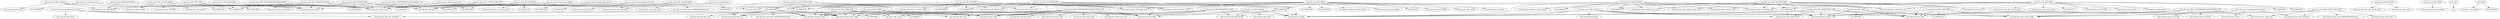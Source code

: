 digraph code {
  "0x00003ba0" [label="sym.ndr_print_PAC_BUFFER"];
  "0x00003ba0" -> "0x000034e0";
  "0x000034e0" [label="sym.imp.ndr_print_struct"];
  "0x00003ba0" -> "0x00003230";
  "0x00003230" [label="fcn.00003230"];
  "0x00003ba0" -> "0x00003450";
  "0x00003450" [label="sym.imp.ndr_print_uint32"];
  "0x00003ba0" -> "0x000030e0";
  "0x000030e0" [label="sym.imp.ndr_print_ptr"];
  "0x00003ba0" -> "0x00002f30";
  "0x00002f30" [label="sym.imp.ndr_print_set_switch_value"];
  "0x00003ba0" -> "0x00003170";
  "0x00003170" [label="fcn.00003170"];
  "0x00003ba0" -> "0x00003470";
  "0x00003470" [label="fcn.00003470"];
  "0x000069b0" [label="sym.ndr_print_decode_pac_raw"];
  "0x000069b0" -> "0x000034e0";
  "0x000034e0" [label="sym.imp.ndr_print_struct"];
  "0x000069b0" -> "0x00003500";
  "0x00003500" [label="fcn.00003500"];
  "0x000045a0" [label="sym.ndr_print_PAC_CONSTRAINED_DELEGATION"];
  "0x000045a0" -> "0x000034e0";
  "0x000034e0" [label="sym.imp.ndr_print_struct"];
  "0x000045a0" -> "0x00003390";
  "0x00003390" [label="sym.imp.ndr_print_lsa_String"];
  "0x000045a0" -> "0x00003450";
  "0x00003450" [label="sym.imp.ndr_print_uint32"];
  "0x000045a0" -> "0x000030e0";
  "0x000030e0" [label="sym.imp.ndr_print_ptr"];
  "0x000045a0" -> "0x00000010";
  "0x00000010" [label="fcn.00000010"];
  "0x000047a0" [label="sym.ndr_pull_PAC_LOGON_INFO_CTR"];
  "0x000047a0" -> "0x00003d90";
  "0x00003d90" [label="fcn.00003d90"];
  "0x000047a0" -> "0x00003490";
  "0x00003490" [label="sym.imp.ndr_pull_align"];
  "0x000047a0" -> "0x00003200";
  "0x00003200" [label="sym.imp.ndr_pull_generic_ptr"];
  "0x000047a0" -> "0x000035b0";
  "0x000035b0" [label="sym.imp.talloc_named_const"];
  "0x000047a0" -> "0x000030f0";
  "0x000030f0" [label="sym.imp.ndr_pull_error"];
  "0x000047a0" -> "0x00002f90";
  "0x00002f90" [label="sym.imp.ndr_pull_trailer_align"];
  "0x00005980" [label="sym.ndr_push_PAC_DATA"];
  "0x00005980" -> "0x000032f0";
  "0x000032f0" [label="fcn.000032f0"];
  "0x00005980" -> "0x000035d0";
  "0x000035d0" [label="sym.imp.ndr_push_align"];
  "0x00005980" -> "0x00003510";
  "0x00003510" [label="sym.imp.ndr_push_uint32"];
  "0x00005980" -> "0x00003550";
  "0x00003550" [label="sym.imp.ndr_push_trailer_align"];
  "0x00006d60" [label="sym.ndr_print_PAC_Validate"];
  "0x00006d60" -> "0x000034e0";
  "0x000034e0" [label="sym.imp.ndr_print_struct"];
  "0x00006d60" -> "0x00003450";
  "0x00003450" [label="sym.imp.ndr_print_uint32"];
  "0x00006d60" -> "0x000034a0";
  "0x000034a0" [label="sym.imp.ndr_print_int32"];
  "0x00006d60" -> "0x00003540";
  "0x00003540" [label="sym.imp.ndr_print_DATA_BLOB"];
  "0x000038e0" [label="sym.ndr_pull_PAC_BUFFER"];
  "0x000038e0" -> "0x00003410";
  "0x00003410" [label="sym.imp.ndr_set_flags"];
  "0x000038e0" -> "0x000034f0";
  "0x000034f0" [label="sym.imp.ndr_pull_relative_ptr2"];
  "0x000038e0" -> "0x000035f0";
  "0x000035f0" [label="sym.imp.ndr_pull_subcontext_start"];
  "0x000038e0" -> "0x00003570";
  "0x00003570" [label="sym.imp.ndr_pull_set_switch_value"];
  "0x000038e0" -> "0x00003060";
  "0x00003060" [label="fcn.00003060"];
  "0x000038e0" -> "0x00003290";
  "0x00003290" [label="sym.imp.ndr_pull_subcontext_end"];
  "0x000038e0" -> "0x00003490";
  "0x00003490" [label="sym.imp.ndr_pull_align"];
  "0x000038e0" -> "0x00003160";
  "0x00003160" [label="fcn.00003160"];
  "0x000038e0" -> "0x00003310";
  "0x00003310" [label="sym.imp.ndr_pull_uint32"];
  "0x000038e0" -> "0x00003200";
  "0x00003200" [label="sym.imp.ndr_pull_generic_ptr"];
  "0x000038e0" -> "0x000035b0";
  "0x000035b0" [label="sym.imp.talloc_named_const"];
  "0x000038e0" -> "0x000034c0";
  "0x000034c0" [label="sym.imp.ndr_pull_relative_ptr1"];
  "0x000038e0" -> "0x000030f0";
  "0x000030f0" [label="sym.imp.ndr_pull_error"];
  "0x00006aa0" [label="sym.ndr_push_PAC_Validate"];
  "0x00006aa0" -> "0x000035d0";
  "0x000035d0" [label="sym.imp.ndr_push_align"];
  "0x00006aa0" -> "0x00003510";
  "0x00003510" [label="sym.imp.ndr_push_uint32"];
  "0x00006aa0" -> "0x00003070";
  "0x00003070" [label="sym.imp.ndr_push_int32"];
  "0x00006aa0" -> "0x00003410";
  "0x00003410" [label="sym.imp.ndr_set_flags"];
  "0x00006aa0" -> "0x00002f20";
  "0x00002f20" [label="sym.imp.ndr_push_DATA_BLOB"];
  "0x00007000" [label="sym.ndr_pull_netsamlogoncache_entry"];
  "0x00007000" -> "0x00003490";
  "0x00003490" [label="sym.imp.ndr_pull_align"];
  "0x00007000" -> "0x00003340";
  "0x00003340" [label="sym.imp.ndr_pull_time_t"];
  "0x00007000" -> "0x00003120";
  "0x00003120" [label="sym.imp.ndr_pull_netr_SamInfo3"];
  "0x00007000" -> "0x00002f90";
  "0x00002f90" [label="sym.imp.ndr_pull_trailer_align"];
  "0x00004b00" [label="sym.ndr_push_PAC_CONSTRAINED_DELEGATION_CTR"];
  "0x00004b00" -> "0x000035d0";
  "0x000035d0" [label="sym.imp.ndr_push_align"];
  "0x00004b00" -> "0x000033b0";
  "0x000033b0" [label="sym.imp.ndr_push_lsa_String"];
  "0x00004b00" -> "0x00003510";
  "0x00003510" [label="sym.imp.ndr_push_uint32"];
  "0x00004b00" -> "0x00003100";
  "0x00003100" [label="sym.imp.ndr_push_unique_ptr"];
  "0x00004b00" -> "0x00003550";
  "0x00003550" [label="sym.imp.ndr_push_trailer_align"];
  "0x00004b00" -> "0x00003280";
  "0x00003280" [label="sym.imp.ndr_push_uint3264"];
  "0x00004400" [label="sym.ndr_print_PAC_LOGON_INFO"];
  "0x00004400" -> "0x000034e0";
  "0x000034e0" [label="sym.imp.ndr_print_struct"];
  "0x00004400" -> "0x000035e0";
  "0x000035e0" [label="sym.imp.ndr_print_netr_SamInfo3"];
  "0x00004400" -> "0x000030e0";
  "0x000030e0" [label="sym.imp.ndr_print_ptr"];
  "0x00004400" -> "0x00003110";
  "0x00003110" [label="sym.imp.ndr_print_dom_sid2"];
  "0x00004400" -> "0x00003210";
  "0x00003210" [label="sym.imp.ndr_print_samr_RidWithAttributeArray"];
  "0x000055d0" [label="sym.ndr_pull_PAC_INFO"];
  "0x000055d0" -> "0x00003130";
  "0x00003130" [label="sym.imp.ndr_pull_get_switch_value"];
  "0x000055d0" -> "0x000034d0";
  "0x000034d0" [label="sym.imp.ndr_pull_union_align"];
  "0x000055d0" -> "0x000035f0";
  "0x000035f0" [label="sym.imp.ndr_pull_subcontext_start"];
  "0x000055d0" -> "0x00003c80";
  "0x00003c80" [label="fcn.00003c80"];
  "0x000055d0" -> "0x00003290";
  "0x00003290" [label="sym.imp.ndr_pull_subcontext_end"];
  "0x000055d0" -> "0x000030f0";
  "0x000030f0" [label="sym.imp.ndr_pull_error"];
  "0x000055d0" -> "0x000033d0";
  "0x000033d0" [label="fcn.000033d0"];
  "0x000055d0" -> "0x00003490";
  "0x00003490" [label="sym.imp.ndr_pull_align"];
  "0x000055d0" -> "0x000035a0";
  "0x000035a0" [label="sym.imp.ndr_pull_NTTIME"];
  "0x000055d0" -> "0x000031f0";
  "0x000031f0" [label="sym.imp.ndr_pull_uint16"];
  "0x000055d0" -> "0x00003360";
  "0x00003360" [label="sym.imp.ndr_pull_charset"];
  "0x000055d0" -> "0x00002f90";
  "0x00002f90" [label="sym.imp.ndr_pull_trailer_align"];
  "0x000055d0" -> "0x00003520";
  "0x00003520" [label="fcn.00003520"];
  "0x000055d0" -> "0x00003010";
  "0x00003010" [label="fcn.00003010"];
  "0x00006e10" [label="sym.ndr_print_decode_pac_validate"];
  "0x00006e10" -> "0x000034e0";
  "0x000034e0" [label="sym.imp.ndr_print_struct"];
  "0x00006e10" -> "0x000032d0";
  "0x000032d0" [label="fcn.000032d0"];
  "0x00006640" [label="sym.ndr_pull_PAC_DATA_RAW"];
  "0x00006640" -> "0x00003480";
  "0x00003480" [label="fcn.00003480"];
  "0x00006640" -> "0x00003490";
  "0x00003490" [label="sym.imp.ndr_pull_align"];
  "0x00006640" -> "0x00003310";
  "0x00003310" [label="sym.imp.ndr_pull_uint32"];
  "0x00006640" -> "0x000030a0";
  "0x000030a0" [label="sym.imp._talloc_array"];
  "0x00006640" -> "0x00002f90";
  "0x00002f90" [label="sym.imp.ndr_pull_trailer_align"];
  "0x00006640" -> "0x000035b0";
  "0x000035b0" [label="sym.imp.talloc_named_const"];
  "0x00004690" [label="sym.ndr_push_PAC_LOGON_INFO_CTR"];
  "0x00004690" -> "0x000035d0";
  "0x000035d0" [label="sym.imp.ndr_push_align"];
  "0x00004690" -> "0x00003250";
  "0x00003250" [label="sym.imp.ndr_push_netr_SamInfo3"];
  "0x00004690" -> "0x00003100";
  "0x00003100" [label="sym.imp.ndr_push_unique_ptr"];
  "0x00004690" -> "0x00003530";
  "0x00003530" [label="sym.imp.ndr_push_samr_RidWithAttributeArray"];
  "0x00004690" -> "0x00003550";
  "0x00003550" [label="sym.imp.ndr_push_trailer_align"];
  "0x00004690" -> "0x00002fd0";
  "0x00002fd0" [label="sym.imp.ndr_push_dom_sid2"];
  "0x00005af0" [label="sym.ndr_pull_PAC_DATA"];
  "0x00005af0" -> "0x00002fe0";
  "0x00002fe0" [label="fcn.00002fe0"];
  "0x00005af0" -> "0x00003490";
  "0x00003490" [label="sym.imp.ndr_pull_align"];
  "0x00005af0" -> "0x00003310";
  "0x00003310" [label="sym.imp.ndr_pull_uint32"];
  "0x00005af0" -> "0x000030a0";
  "0x000030a0" [label="sym.imp._talloc_array"];
  "0x00005af0" -> "0x00002f90";
  "0x00002f90" [label="sym.imp.ndr_pull_trailer_align"];
  "0x00005af0" -> "0x000035b0";
  "0x000035b0" [label="sym.imp.talloc_named_const"];
  "0x000053d0" [label="sym.ndr_print_PAC_CONSTRAINED_DELEGATION_CTR"];
  "0x000053d0" -> "0x000034e0";
  "0x000034e0" [label="sym.imp.ndr_print_struct"];
  "0x000053d0" -> "0x000030e0";
  "0x000030e0" [label="sym.imp.ndr_print_ptr"];
  "0x000053d0" -> "0x00002fa0";
  "0x00002fa0" [label="fcn.00002fa0"];
  "0x00005810" [label="sym.ndr_print_PAC_INFO"];
  "0x00005810" -> "0x00002fb0";
  "0x00002fb0" [label="sym.imp.ndr_print_get_switch_value"];
  "0x00005810" -> "0x000034b0";
  "0x000034b0" [label="sym.imp.ndr_print_union"];
  "0x00004f10" [label="sym.ndr_pull_PAC_CONSTRAINED_DELEGATION_CTR"];
  "0x00004f10" -> "0x00003490";
  "0x00003490" [label="sym.imp.ndr_pull_align"];
  "0x00004f10" -> "0x00003320";
  "0x00003320" [label="sym.imp.ndr_pull_lsa_String"];
  "0x00004f10" -> "0x00003310";
  "0x00003310" [label="sym.imp.ndr_pull_uint32"];
  "0x00004f10" -> "0x00003200";
  "0x00003200" [label="sym.imp.ndr_pull_generic_ptr"];
  "0x00004f10" -> "0x00002f90";
  "0x00002f90" [label="sym.imp.ndr_pull_trailer_align"];
  "0x00004f10" -> "0x000033e0";
  "0x000033e0" [label="sym.imp.ndr_pull_array_size"];
  "0x00004f10" -> "0x00003220";
  "0x00003220" [label="sym.imp.ndr_get_array_size"];
  "0x00004f10" -> "0x000030a0";
  "0x000030a0" [label="sym.imp._talloc_array"];
  "0x00004f10" -> "0x00002f60";
  "0x00002f60" [label="sym.imp.ndr_check_array_size"];
  "0x00004f10" -> "0x000035b0";
  "0x000035b0" [label="sym.imp.talloc_named_const"];
  "0x00004f10" -> "0x000030f0";
  "0x000030f0" [label="sym.imp.ndr_pull_error"];
  "0x00004990" [label="sym.ndr_print_PAC_LOGON_INFO_CTR"];
  "0x00004990" -> "0x000034e0";
  "0x000034e0" [label="sym.imp.ndr_print_struct"];
  "0x00004990" -> "0x000030e0";
  "0x000030e0" [label="sym.imp.ndr_print_ptr"];
  "0x00004990" -> "0x00003300";
  "0x00003300" [label="fcn.00003300"];
  "0x00004a10" [label="sym.ndr_print_decode_login_info_ctr"];
  "0x00004a10" -> "0x000034e0";
  "0x000034e0" [label="sym.imp.ndr_print_struct"];
  "0x00004a10" -> "0x000031d0";
  "0x000031d0" [label="fcn.000031d0"];
  "0x000068e0" [label="sym.ndr_print_PAC_DATA_RAW"];
  "0x000068e0" -> "0x000034e0";
  "0x000034e0" [label="sym.imp.ndr_print_struct"];
  "0x000068e0" -> "0x00003450";
  "0x00003450" [label="sym.imp.ndr_print_uint32"];
  "0x000068e0" -> "0x00000010";
  "0x00000010" [label="fcn.00000010"];
  "0x000068e0" -> "0x00003580";
  "0x00003580" [label="fcn.00003580"];
  "0x000064d0" [label="sym.ndr_push_PAC_DATA_RAW"];
  "0x000064d0" -> "0x000031b0";
  "0x000031b0" [label="fcn.000031b0"];
  "0x000064d0" -> "0x000035d0";
  "0x000035d0" [label="sym.imp.ndr_push_align"];
  "0x000064d0" -> "0x00003510";
  "0x00003510" [label="sym.imp.ndr_push_uint32"];
  "0x000064d0" -> "0x00003550";
  "0x00003550" [label="sym.imp.ndr_push_trailer_align"];
  "0x00004260" [label="sym.ndr_pull_PAC_SIGNATURE_DATA"];
  "0x00004260" -> "0x00003410";
  "0x00003410" [label="sym.imp.ndr_set_flags"];
  "0x00004260" -> "0x00003490";
  "0x00003490" [label="sym.imp.ndr_pull_align"];
  "0x00004260" -> "0x00003310";
  "0x00003310" [label="sym.imp.ndr_pull_uint32"];
  "0x00004260" -> "0x00003430";
  "0x00003430" [label="sym.imp.ndr_pull_DATA_BLOB"];
  "0x00004260" -> "0x00002f90";
  "0x00002f90" [label="sym.imp.ndr_pull_trailer_align"];
  "0x00005d90" [label="sym.ndr_print_PAC_DATA"];
  "0x00005d90" -> "0x000034e0";
  "0x000034e0" [label="sym.imp.ndr_print_struct"];
  "0x00005d90" -> "0x00003450";
  "0x00003450" [label="sym.imp.ndr_print_uint32"];
  "0x00005d90" -> "0x00000010";
  "0x00000010" [label="fcn.00000010"];
  "0x00005d90" -> "0x00003140";
  "0x00003140" [label="fcn.00003140"];
  "0x00005460" [label="sym.ndr_pull_PAC_TYPE"];
  "0x00005460" -> "0x00003350";
  "0x00003350" [label="sym.imp.ndr_pull_enum_uint32"];
  "0x00005e60" [label="sym.ndr_print_decode_pac"];
  "0x00005e60" -> "0x000034e0";
  "0x000034e0" [label="sym.imp.ndr_print_struct"];
  "0x00005e60" -> "0x00003020";
  "0x00003020" [label="fcn.00003020"];
  "0x00005560" [label="sym.ndr_print_DATA_BLOB_REM"];
  "0x00005560" -> "0x000034e0";
  "0x000034e0" [label="sym.imp.ndr_print_struct"];
  "0x00005560" -> "0x00003540";
  "0x00003540" [label="sym.imp.ndr_print_DATA_BLOB"];
  "0x00006c00" [label="sym.ndr_pull_PAC_Validate"];
  "0x00006c00" -> "0x00003490";
  "0x00003490" [label="sym.imp.ndr_pull_align"];
  "0x00006c00" -> "0x00003310";
  "0x00003310" [label="sym.imp.ndr_pull_uint32"];
  "0x00006c00" -> "0x00003030";
  "0x00003030" [label="sym.imp.ndr_pull_int32"];
  "0x00006c00" -> "0x00003410";
  "0x00003410" [label="sym.imp.ndr_set_flags"];
  "0x00006c00" -> "0x00003430";
  "0x00003430" [label="sym.imp.ndr_pull_DATA_BLOB"];
  "0x00003700" [label="sym.ndr_push_PAC_BUFFER"];
  "0x00003700" -> "0x00003410";
  "0x00003410" [label="sym.imp.ndr_set_flags"];
  "0x00003700" -> "0x00003330";
  "0x00003330" [label="sym.imp.ndr_push_relative_ptr2_start"];
  "0x00003700" -> "0x00003470";
  "0x00003470" [label="fcn.00003470"];
  "0x00003700" -> "0x000032c0";
  "0x000032c0" [label="sym.imp.ndr_push_subcontext_start"];
  "0x00003700" -> "0x000032e0";
  "0x000032e0" [label="sym.imp.ndr_push_set_switch_value"];
  "0x00003700" -> "0x000032b0";
  "0x000032b0" [label="fcn.000032b0"];
  "0x00003700" -> "0x00003050";
  "0x00003050" [label="sym.imp.ndr_push_subcontext_end"];
  "0x00003700" -> "0x00003090";
  "0x00003090" [label="sym.imp.ndr_push_relative_ptr2_end"];
  "0x00003700" -> "0x000035d0";
  "0x000035d0" [label="sym.imp.ndr_push_align"];
  "0x00003700" -> "0x00002f50";
  "0x00002f50" [label="fcn.00002f50"];
  "0x00003700" -> "0x00003510";
  "0x00003510" [label="sym.imp.ndr_push_uint32"];
  "0x00003700" -> "0x00003440";
  "0x00003440" [label="sym.imp.ndr_push_relative_ptr1"];
  "0x00006f00" [label="sym.ndr_push_netsamlogoncache_entry"];
  "0x00006f00" -> "0x000035d0";
  "0x000035d0" [label="sym.imp.ndr_push_align"];
  "0x00006f00" -> "0x00003150";
  "0x00003150" [label="sym.imp.ndr_push_time_t"];
  "0x00006f00" -> "0x00003250";
  "0x00003250" [label="sym.imp.ndr_push_netr_SamInfo3"];
  "0x00006f00" -> "0x00003550";
  "0x00003550" [label="sym.imp.ndr_push_trailer_align"];
  "0x000044b0" [label="sym.ndr_print_decode_login_info"];
  "0x000044b0" -> "0x000034e0";
  "0x000034e0" [label="sym.imp.ndr_print_struct"];
  "0x000044b0" -> "0x00003300";
  "0x00003300" [label="fcn.00003300"];
  "0x00004160" [label="sym.ndr_push_PAC_SIGNATURE_DATA"];
  "0x00004160" -> "0x00003410";
  "0x00003410" [label="sym.imp.ndr_set_flags"];
  "0x00004160" -> "0x000035d0";
  "0x000035d0" [label="sym.imp.ndr_push_align"];
  "0x00004160" -> "0x00003510";
  "0x00003510" [label="sym.imp.ndr_push_uint32"];
  "0x00004160" -> "0x00002f20";
  "0x00002f20" [label="sym.imp.ndr_push_DATA_BLOB"];
  "0x00004160" -> "0x00003550";
  "0x00003550" [label="sym.imp.ndr_push_trailer_align"];
  "0x000040c0" [label="sym.ndr_print_PAC_LOGON_NAME"];
  "0x000040c0" -> "0x000034e0";
  "0x000034e0" [label="sym.imp.ndr_print_struct"];
  "0x000040c0" -> "0x000030d0";
  "0x000030d0" [label="sym.imp.ndr_print_NTTIME"];
  "0x000040c0" -> "0x000031e0";
  "0x000031e0" [label="sym.imp.ndr_print_uint16"];
  "0x000040c0" -> "0x00003180";
  "0x00003180" [label="sym.imp.ndr_print_string"];
  "0x000040c0" -> "0x000033a0";
  "0x000033a0" [label="sym.imp.strlen_m"];
  "0x00007100" [label="sym.ndr_print_netsamlogoncache_entry"];
  "0x00007100" -> "0x000034e0";
  "0x000034e0" [label="sym.imp.ndr_print_struct"];
  "0x00007100" -> "0x00003260";
  "0x00003260" [label="sym.imp.ndr_print_time_t"];
  "0x00007100" -> "0x000035e0";
  "0x000035e0" [label="sym.imp.ndr_print_netr_SamInfo3"];
  "0x00005f50" [label="sym.ndr_push_PAC_BUFFER_RAW"];
  "0x00005f50" -> "0x00003410";
  "0x00003410" [label="sym.imp.ndr_set_flags"];
  "0x00005f50" -> "0x00003330";
  "0x00003330" [label="sym.imp.ndr_push_relative_ptr2_start"];
  "0x00005f50" -> "0x000032c0";
  "0x000032c0" [label="sym.imp.ndr_push_subcontext_start"];
  "0x00005f50" -> "0x00003d00";
  "0x00003d00" [label="fcn.00003d00"];
  "0x00005f50" -> "0x00003050";
  "0x00003050" [label="sym.imp.ndr_push_subcontext_end"];
  "0x00005f50" -> "0x00003090";
  "0x00003090" [label="sym.imp.ndr_push_relative_ptr2_end"];
  "0x00005f50" -> "0x000035d0";
  "0x000035d0" [label="sym.imp.ndr_push_align"];
  "0x00005f50" -> "0x00002f50";
  "0x00002f50" [label="fcn.00002f50"];
  "0x00005f50" -> "0x00003510";
  "0x00003510" [label="sym.imp.ndr_push_uint32"];
  "0x00005f50" -> "0x00003440";
  "0x00003440" [label="sym.imp.ndr_push_relative_ptr1"];
  "0x00005f50" -> "0x00003550";
  "0x00003550" [label="sym.imp.ndr_push_trailer_align"];
  "0x00005f50" -> "0x00003590";
  "0x00003590" [label="sym.imp.ndr_push_error"];
  "0x00004ca0" [label="sym.ndr_push_PAC_INFO"];
  "0x00004ca0" -> "0x00003190";
  "0x00003190" [label="sym.imp.ndr_push_get_switch_value"];
  "0x00004ca0" -> "0x000035c0";
  "0x000035c0" [label="sym.imp.ndr_push_union_align"];
  "0x00004ca0" -> "0x000032c0";
  "0x000032c0" [label="sym.imp.ndr_push_subcontext_start"];
  "0x00004ca0" -> "0x00003d00";
  "0x00003d00" [label="fcn.00003d00"];
  "0x00004ca0" -> "0x00003050";
  "0x00003050" [label="sym.imp.ndr_push_subcontext_end"];
  "0x00004ca0" -> "0x00003590";
  "0x00003590" [label="sym.imp.ndr_push_error"];
  "0x00004ca0" -> "0x000033c0";
  "0x000033c0" [label="fcn.000033c0"];
  "0x00004ca0" -> "0x000035d0";
  "0x000035d0" [label="sym.imp.ndr_push_align"];
  "0x00004ca0" -> "0x000030c0";
  "0x000030c0" [label="sym.imp.ndr_push_NTTIME"];
  "0x00004ca0" -> "0x000033a0";
  "0x000033a0" [label="sym.imp.strlen_m"];
  "0x00004ca0" -> "0x00003000";
  "0x00003000" [label="sym.imp.ndr_push_uint16"];
  "0x00004ca0" -> "0x00003270";
  "0x00003270" [label="sym.imp.ndr_push_charset"];
  "0x00004ca0" -> "0x00003550";
  "0x00003550" [label="sym.imp.ndr_push_trailer_align"];
  "0x00004ca0" -> "0x00002f80";
  "0x00002f80" [label="fcn.00002f80"];
  "0x00004ca0" -> "0x00003560";
  "0x00003560" [label="fcn.00003560"];
  "0x00006110" [label="sym.ndr_pull_PAC_BUFFER_RAW"];
  "0x00006110" -> "0x00003410";
  "0x00003410" [label="sym.imp.ndr_set_flags"];
  "0x00006110" -> "0x000034f0";
  "0x000034f0" [label="sym.imp.ndr_pull_relative_ptr2"];
  "0x00006110" -> "0x000035f0";
  "0x000035f0" [label="sym.imp.ndr_pull_subcontext_start"];
  "0x00006110" -> "0x00003c80";
  "0x00003c80" [label="fcn.00003c80"];
  "0x00006110" -> "0x00003290";
  "0x00003290" [label="sym.imp.ndr_pull_subcontext_end"];
  "0x00006110" -> "0x00003490";
  "0x00003490" [label="sym.imp.ndr_pull_align"];
  "0x00006110" -> "0x00003160";
  "0x00003160" [label="fcn.00003160"];
  "0x00006110" -> "0x00003310";
  "0x00003310" [label="sym.imp.ndr_pull_uint32"];
  "0x00006110" -> "0x00003200";
  "0x00003200" [label="sym.imp.ndr_pull_generic_ptr"];
  "0x00006110" -> "0x000035b0";
  "0x000035b0" [label="sym.imp.talloc_named_const"];
  "0x00006110" -> "0x000034c0";
  "0x000034c0" [label="sym.imp.ndr_pull_relative_ptr1"];
  "0x00006110" -> "0x000030f0";
  "0x000030f0" [label="sym.imp.ndr_pull_error"];
  "0x00006110" -> "0x00002f90";
  "0x00002f90" [label="sym.imp.ndr_pull_trailer_align"];
  "0x00002f00" [label="sym._init"];
  "0x00002f00" -> "0x00003600";
  "0x00003600" [label="rip"];
  "0x00004350" [label="sym.ndr_print_PAC_SIGNATURE_DATA"];
  "0x00004350" -> "0x000034e0";
  "0x000034e0" [label="sym.imp.ndr_print_struct"];
  "0x00004350" -> "0x00003410";
  "0x00003410" [label="sym.imp.ndr_set_flags"];
  "0x00004350" -> "0x00003450";
  "0x00003450" [label="sym.imp.ndr_print_uint32"];
  "0x00004350" -> "0x00003540";
  "0x00003540" [label="sym.imp.ndr_print_DATA_BLOB"];
  "0x00006410" [label="sym.ndr_print_PAC_BUFFER_RAW"];
  "0x00006410" -> "0x000034e0";
  "0x000034e0" [label="sym.imp.ndr_print_struct"];
  "0x00006410" -> "0x00003230";
  "0x00003230" [label="fcn.00003230"];
  "0x00006410" -> "0x00003450";
  "0x00003450" [label="sym.imp.ndr_print_uint32"];
  "0x00006410" -> "0x000030e0";
  "0x000030e0" [label="sym.imp.ndr_print_ptr"];
  "0x00006410" -> "0x00003080";
  "0x00003080" [label="fcn.00003080"];
  "0x00003690" [label="entry.fini0"];
  "0x00003690" -> "0x00003240";
  "0x00003240" [label="sym.imp.__cxa_finalize"];
  "0x00003690" -> "0x00003620";
  "0x00003620" [label="fcn.00003620"];
  "0x00003d90" [label="fcn.00003d90"];
  "0x00003d90" -> "0x00003490";
  "0x00003490" [label="sym.imp.ndr_pull_align"];
  "0x00003d90" -> "0x00003120";
  "0x00003120" [label="sym.imp.ndr_pull_netr_SamInfo3"];
  "0x00003d90" -> "0x00003200";
  "0x00003200" [label="sym.imp.ndr_pull_generic_ptr"];
  "0x00003d90" -> "0x00003400";
  "0x00003400" [label="sym.imp.ndr_pull_samr_RidWithAttributeArray"];
  "0x00003d90" -> "0x00002f90";
  "0x00002f90" [label="sym.imp.ndr_pull_trailer_align"];
  "0x00003d90" -> "0x00002f40";
  "0x00002f40" [label="sym.imp.ndr_pull_dom_sid2"];
  "0x00003d90" -> "0x000035b0";
  "0x000035b0" [label="sym.imp.talloc_named_const"];
  "0x00003d90" -> "0x000030f0";
  "0x000030f0" [label="sym.imp.ndr_pull_error"];
  "0x00003d00" [label="fcn.00003d00"];
  "0x00003d00" -> "0x000035d0";
  "0x000035d0" [label="sym.imp.ndr_push_align"];
  "0x00003d00" -> "0x00003410";
  "0x00003410" [label="sym.imp.ndr_set_flags"];
  "0x00003d00" -> "0x00002f20";
  "0x00002f20" [label="sym.imp.ndr_push_DATA_BLOB"];
  "0x00003c80" [label="fcn.00003c80"];
  "0x00003c80" -> "0x00003490";
  "0x00003490" [label="sym.imp.ndr_pull_align"];
  "0x00003c80" -> "0x00003410";
  "0x00003410" [label="sym.imp.ndr_set_flags"];
  "0x00003c80" -> "0x00003430";
  "0x00003430" [label="sym.imp.ndr_pull_DATA_BLOB"];
}